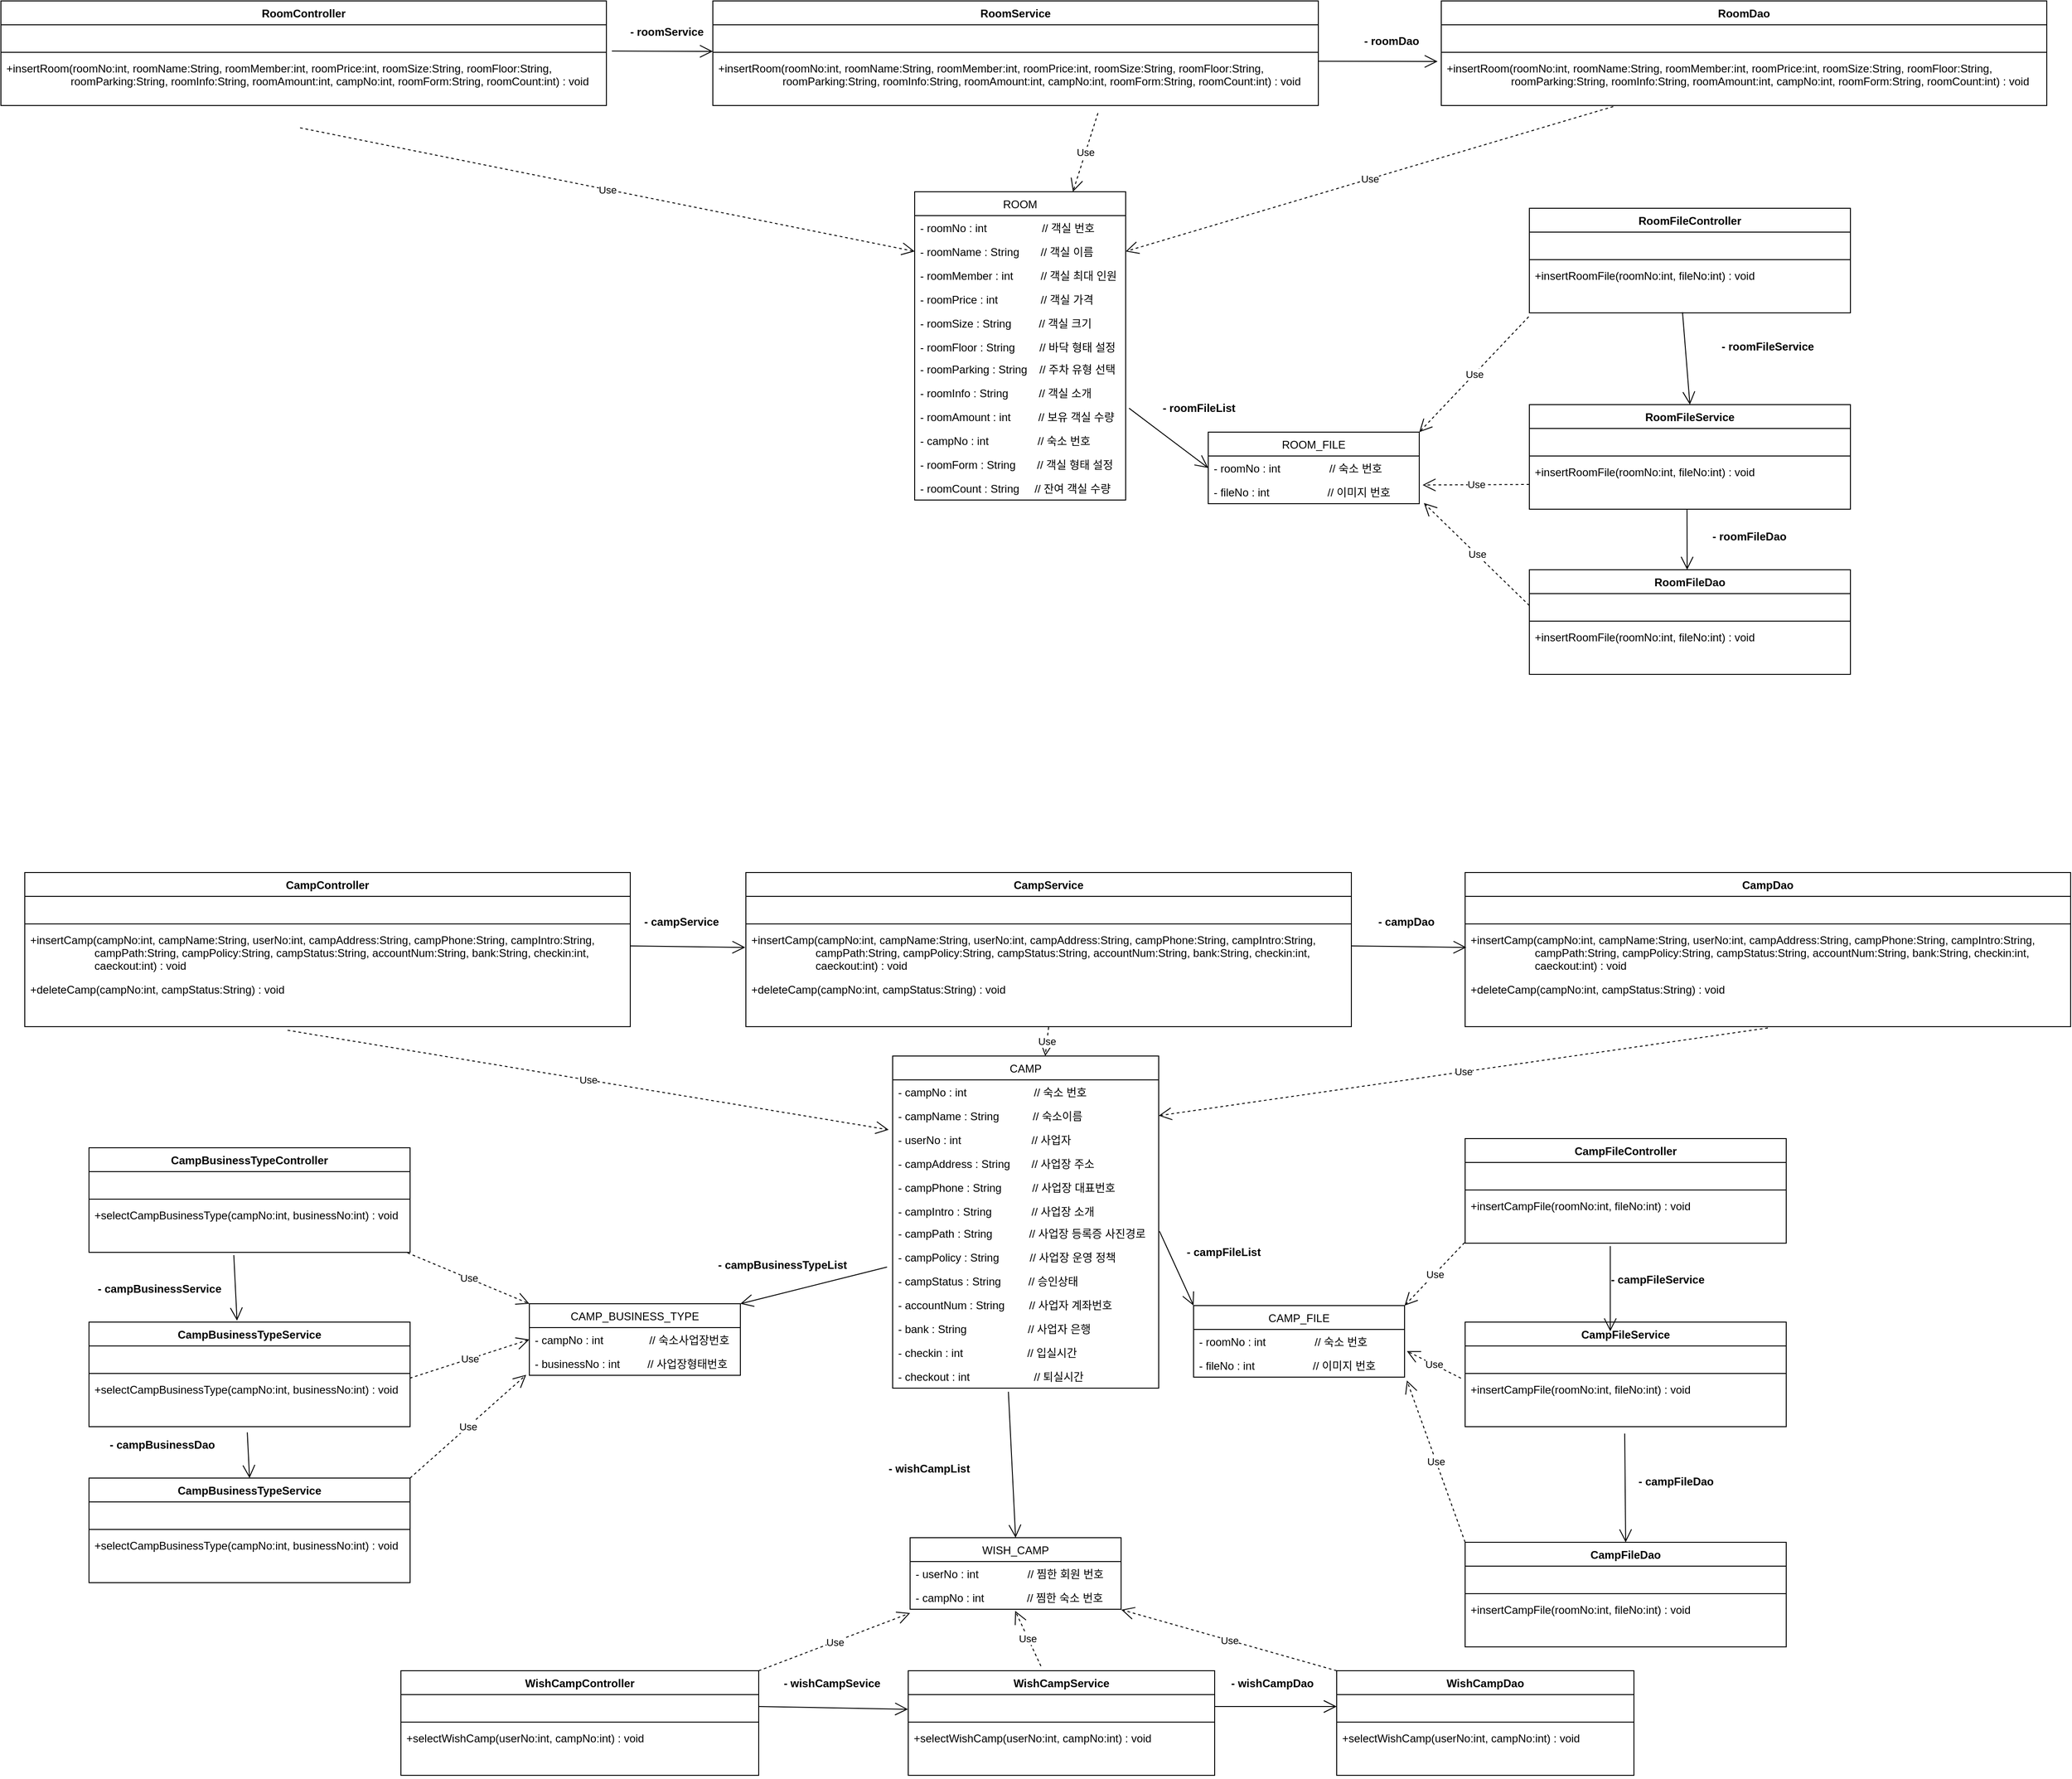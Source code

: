 <mxfile version="16.1.0" type="github">
  <diagram id="C5RBs43oDa-KdzZeNtuy" name="Page-1">
    <mxGraphModel dx="2307" dy="1278" grid="1" gridSize="10" guides="1" tooltips="1" connect="1" arrows="1" fold="1" page="1" pageScale="1" pageWidth="827" pageHeight="1169" math="0" shadow="0">
      <root>
        <mxCell id="WIyWlLk6GJQsqaUBKTNV-0" />
        <mxCell id="WIyWlLk6GJQsqaUBKTNV-1" parent="WIyWlLk6GJQsqaUBKTNV-0" />
        <mxCell id="QnZ6BssVdnIy031K_utP-1" value="ROOM" style="swimlane;fontStyle=0;childLayout=stackLayout;horizontal=1;startSize=26;fillColor=none;horizontalStack=0;resizeParent=1;resizeParentMax=0;resizeLast=0;collapsible=1;marginBottom=0;" parent="WIyWlLk6GJQsqaUBKTNV-1" vertex="1">
          <mxGeometry x="1080" y="248" width="230" height="336" as="geometry">
            <mxRectangle x="50" y="200" width="90" height="26" as="alternateBounds" />
          </mxGeometry>
        </mxCell>
        <mxCell id="QnZ6BssVdnIy031K_utP-2" value="- roomNo : int                  // 객실 번호" style="text;strokeColor=none;fillColor=none;align=left;verticalAlign=top;spacingLeft=4;spacingRight=4;overflow=hidden;rotatable=0;points=[[0,0.5],[1,0.5]];portConstraint=eastwest;" parent="QnZ6BssVdnIy031K_utP-1" vertex="1">
          <mxGeometry y="26" width="230" height="26" as="geometry" />
        </mxCell>
        <mxCell id="QnZ6BssVdnIy031K_utP-3" value="- roomName : String       // 객실 이름" style="text;strokeColor=none;fillColor=none;align=left;verticalAlign=top;spacingLeft=4;spacingRight=4;overflow=hidden;rotatable=0;points=[[0,0.5],[1,0.5]];portConstraint=eastwest;" parent="QnZ6BssVdnIy031K_utP-1" vertex="1">
          <mxGeometry y="52" width="230" height="26" as="geometry" />
        </mxCell>
        <mxCell id="QnZ6BssVdnIy031K_utP-4" value="- roomMember : int         // 객실 최대 인원" style="text;strokeColor=none;fillColor=none;align=left;verticalAlign=top;spacingLeft=4;spacingRight=4;overflow=hidden;rotatable=0;points=[[0,0.5],[1,0.5]];portConstraint=eastwest;" parent="QnZ6BssVdnIy031K_utP-1" vertex="1">
          <mxGeometry y="78" width="230" height="26" as="geometry" />
        </mxCell>
        <mxCell id="QnZ6BssVdnIy031K_utP-5" value="- roomPrice : int              // 객실 가격" style="text;strokeColor=none;fillColor=none;align=left;verticalAlign=top;spacingLeft=4;spacingRight=4;overflow=hidden;rotatable=0;points=[[0,0.5],[1,0.5]];portConstraint=eastwest;" parent="QnZ6BssVdnIy031K_utP-1" vertex="1">
          <mxGeometry y="104" width="230" height="26" as="geometry" />
        </mxCell>
        <mxCell id="QnZ6BssVdnIy031K_utP-6" value="- roomSize : String              // 객실 크기" style="text;strokeColor=none;fillColor=none;align=left;verticalAlign=top;spacingLeft=4;spacingRight=4;overflow=hidden;rotatable=0;points=[[0,0.5],[1,0.5]];portConstraint=eastwest;" parent="QnZ6BssVdnIy031K_utP-1" vertex="1">
          <mxGeometry y="130" width="230" height="26" as="geometry" />
        </mxCell>
        <mxCell id="QnZ6BssVdnIy031K_utP-7" value="- roomFloor : String        // 바닥 형태 설정" style="text;strokeColor=none;fillColor=none;align=left;verticalAlign=top;spacingLeft=4;spacingRight=4;overflow=hidden;rotatable=0;points=[[0,0.5],[1,0.5]];portConstraint=eastwest;" parent="QnZ6BssVdnIy031K_utP-1" vertex="1">
          <mxGeometry y="156" width="230" height="24" as="geometry" />
        </mxCell>
        <mxCell id="QnZ6BssVdnIy031K_utP-8" value="- roomParking : String    // 주차 유형 선택" style="text;strokeColor=none;fillColor=none;align=left;verticalAlign=top;spacingLeft=4;spacingRight=4;overflow=hidden;rotatable=0;points=[[0,0.5],[1,0.5]];portConstraint=eastwest;" parent="QnZ6BssVdnIy031K_utP-1" vertex="1">
          <mxGeometry y="180" width="230" height="26" as="geometry" />
        </mxCell>
        <mxCell id="QnZ6BssVdnIy031K_utP-9" value="- roomInfo : String          //  객실 소개" style="text;strokeColor=none;fillColor=none;align=left;verticalAlign=top;spacingLeft=4;spacingRight=4;overflow=hidden;rotatable=0;points=[[0,0.5],[1,0.5]];portConstraint=eastwest;" parent="QnZ6BssVdnIy031K_utP-1" vertex="1">
          <mxGeometry y="206" width="230" height="26" as="geometry" />
        </mxCell>
        <mxCell id="QnZ6BssVdnIy031K_utP-10" value="- roomAmount : int         // 보유 객실 수량" style="text;strokeColor=none;fillColor=none;align=left;verticalAlign=top;spacingLeft=4;spacingRight=4;overflow=hidden;rotatable=0;points=[[0,0.5],[1,0.5]];portConstraint=eastwest;" parent="QnZ6BssVdnIy031K_utP-1" vertex="1">
          <mxGeometry y="232" width="230" height="26" as="geometry" />
        </mxCell>
        <mxCell id="QnZ6BssVdnIy031K_utP-11" value="- campNo : int                // 숙소 번호" style="text;strokeColor=none;fillColor=none;align=left;verticalAlign=top;spacingLeft=4;spacingRight=4;overflow=hidden;rotatable=0;points=[[0,0.5],[1,0.5]];portConstraint=eastwest;" parent="QnZ6BssVdnIy031K_utP-1" vertex="1">
          <mxGeometry y="258" width="230" height="26" as="geometry" />
        </mxCell>
        <mxCell id="QnZ6BssVdnIy031K_utP-12" value="- roomForm : String       // 객실 형태 설정" style="text;strokeColor=none;fillColor=none;align=left;verticalAlign=top;spacingLeft=4;spacingRight=4;overflow=hidden;rotatable=0;points=[[0,0.5],[1,0.5]];portConstraint=eastwest;" parent="QnZ6BssVdnIy031K_utP-1" vertex="1">
          <mxGeometry y="284" width="230" height="26" as="geometry" />
        </mxCell>
        <mxCell id="QnZ6BssVdnIy031K_utP-13" value="- roomCount : String      // 잔여 객실 수량" style="text;strokeColor=none;fillColor=none;align=left;verticalAlign=top;spacingLeft=4;spacingRight=4;overflow=hidden;rotatable=0;points=[[0,0.5],[1,0.5]];portConstraint=eastwest;" parent="QnZ6BssVdnIy031K_utP-1" vertex="1">
          <mxGeometry y="310" width="230" height="26" as="geometry" />
        </mxCell>
        <mxCell id="QnZ6BssVdnIy031K_utP-15" value="RoomController" style="swimlane;fontStyle=1;align=center;verticalAlign=top;childLayout=stackLayout;horizontal=1;startSize=26;horizontalStack=0;resizeParent=1;resizeParentMax=0;resizeLast=0;collapsible=1;marginBottom=0;" parent="WIyWlLk6GJQsqaUBKTNV-1" vertex="1">
          <mxGeometry x="84" y="40" width="660" height="114" as="geometry" />
        </mxCell>
        <mxCell id="QnZ6BssVdnIy031K_utP-16" value=" " style="text;strokeColor=none;fillColor=none;align=left;verticalAlign=top;spacingLeft=4;spacingRight=4;overflow=hidden;rotatable=0;points=[[0,0.5],[1,0.5]];portConstraint=eastwest;" parent="QnZ6BssVdnIy031K_utP-15" vertex="1">
          <mxGeometry y="26" width="660" height="26" as="geometry" />
        </mxCell>
        <mxCell id="QnZ6BssVdnIy031K_utP-17" value="" style="line;strokeWidth=1;fillColor=none;align=left;verticalAlign=middle;spacingTop=-1;spacingLeft=3;spacingRight=3;rotatable=0;labelPosition=right;points=[];portConstraint=eastwest;" parent="QnZ6BssVdnIy031K_utP-15" vertex="1">
          <mxGeometry y="52" width="660" height="8" as="geometry" />
        </mxCell>
        <mxCell id="QnZ6BssVdnIy031K_utP-19" value="+insertRoom(roomNo:int, roomName:String, roomMember:int, roomPrice:int, roomSize:String, roomFloor:String, &#xa;                      roomParking:String, roomInfo:String, roomAmount:int, campNo:int, roomForm:String, roomCount:int) : void&#xa;" style="text;strokeColor=none;fillColor=none;align=left;verticalAlign=top;spacingLeft=4;spacingRight=4;overflow=hidden;rotatable=0;points=[[0,0.5],[1,0.5]];portConstraint=eastwest;" parent="QnZ6BssVdnIy031K_utP-15" vertex="1">
          <mxGeometry y="60" width="660" height="54" as="geometry" />
        </mxCell>
        <mxCell id="QnZ6BssVdnIy031K_utP-20" value="RoomService" style="swimlane;fontStyle=1;align=center;verticalAlign=top;childLayout=stackLayout;horizontal=1;startSize=26;horizontalStack=0;resizeParent=1;resizeParentMax=0;resizeLast=0;collapsible=1;marginBottom=0;" parent="WIyWlLk6GJQsqaUBKTNV-1" vertex="1">
          <mxGeometry x="860" y="40" width="660" height="114" as="geometry" />
        </mxCell>
        <mxCell id="QnZ6BssVdnIy031K_utP-21" value=" " style="text;strokeColor=none;fillColor=none;align=left;verticalAlign=top;spacingLeft=4;spacingRight=4;overflow=hidden;rotatable=0;points=[[0,0.5],[1,0.5]];portConstraint=eastwest;" parent="QnZ6BssVdnIy031K_utP-20" vertex="1">
          <mxGeometry y="26" width="660" height="26" as="geometry" />
        </mxCell>
        <mxCell id="QnZ6BssVdnIy031K_utP-22" value="" style="line;strokeWidth=1;fillColor=none;align=left;verticalAlign=middle;spacingTop=-1;spacingLeft=3;spacingRight=3;rotatable=0;labelPosition=right;points=[];portConstraint=eastwest;" parent="QnZ6BssVdnIy031K_utP-20" vertex="1">
          <mxGeometry y="52" width="660" height="8" as="geometry" />
        </mxCell>
        <mxCell id="QnZ6BssVdnIy031K_utP-24" value="+insertRoom(roomNo:int, roomName:String, roomMember:int, roomPrice:int, roomSize:String, roomFloor:String, &#xa;                      roomParking:String, roomInfo:String, roomAmount:int, campNo:int, roomForm:String, roomCount:int) : void&#xa;" style="text;strokeColor=none;fillColor=none;align=left;verticalAlign=top;spacingLeft=4;spacingRight=4;overflow=hidden;rotatable=0;points=[[0,0.5],[1,0.5]];portConstraint=eastwest;" parent="QnZ6BssVdnIy031K_utP-20" vertex="1">
          <mxGeometry y="60" width="660" height="54" as="geometry" />
        </mxCell>
        <mxCell id="QnZ6BssVdnIy031K_utP-25" value="RoomDao" style="swimlane;fontStyle=1;align=center;verticalAlign=top;childLayout=stackLayout;horizontal=1;startSize=26;horizontalStack=0;resizeParent=1;resizeParentMax=0;resizeLast=0;collapsible=1;marginBottom=0;" parent="WIyWlLk6GJQsqaUBKTNV-1" vertex="1">
          <mxGeometry x="1654" y="40" width="660" height="114" as="geometry" />
        </mxCell>
        <mxCell id="QnZ6BssVdnIy031K_utP-26" value=" " style="text;strokeColor=none;fillColor=none;align=left;verticalAlign=top;spacingLeft=4;spacingRight=4;overflow=hidden;rotatable=0;points=[[0,0.5],[1,0.5]];portConstraint=eastwest;" parent="QnZ6BssVdnIy031K_utP-25" vertex="1">
          <mxGeometry y="26" width="660" height="26" as="geometry" />
        </mxCell>
        <mxCell id="QnZ6BssVdnIy031K_utP-27" value="" style="line;strokeWidth=1;fillColor=none;align=left;verticalAlign=middle;spacingTop=-1;spacingLeft=3;spacingRight=3;rotatable=0;labelPosition=right;points=[];portConstraint=eastwest;" parent="QnZ6BssVdnIy031K_utP-25" vertex="1">
          <mxGeometry y="52" width="660" height="8" as="geometry" />
        </mxCell>
        <mxCell id="QnZ6BssVdnIy031K_utP-29" value="+insertRoom(roomNo:int, roomName:String, roomMember:int, roomPrice:int, roomSize:String, roomFloor:String, &#xa;                      roomParking:String, roomInfo:String, roomAmount:int, campNo:int, roomForm:String, roomCount:int) : void&#xa;" style="text;strokeColor=none;fillColor=none;align=left;verticalAlign=top;spacingLeft=4;spacingRight=4;overflow=hidden;rotatable=0;points=[[0,0.5],[1,0.5]];portConstraint=eastwest;" parent="QnZ6BssVdnIy031K_utP-25" vertex="1">
          <mxGeometry y="60" width="660" height="54" as="geometry" />
        </mxCell>
        <mxCell id="QnZ6BssVdnIy031K_utP-30" value="Use" style="endArrow=open;endSize=12;dashed=1;html=1;rounded=0;exitX=0.494;exitY=1.154;exitDx=0;exitDy=0;exitPerimeter=0;entryX=0;entryY=0.5;entryDx=0;entryDy=0;" parent="WIyWlLk6GJQsqaUBKTNV-1" target="QnZ6BssVdnIy031K_utP-3" edge="1">
          <mxGeometry width="160" relative="1" as="geometry">
            <mxPoint x="410.04" y="178.316" as="sourcePoint" />
            <mxPoint x="860" y="395" as="targetPoint" />
          </mxGeometry>
        </mxCell>
        <mxCell id="QnZ6BssVdnIy031K_utP-31" value="Use" style="endArrow=open;endSize=12;dashed=1;html=1;rounded=0;exitX=0.636;exitY=1.154;exitDx=0;exitDy=0;exitPerimeter=0;entryX=0.75;entryY=0;entryDx=0;entryDy=0;" parent="WIyWlLk6GJQsqaUBKTNV-1" source="QnZ6BssVdnIy031K_utP-24" target="QnZ6BssVdnIy031K_utP-1" edge="1">
          <mxGeometry width="160" relative="1" as="geometry">
            <mxPoint x="420.04" y="188.316" as="sourcePoint" />
            <mxPoint x="870" y="405" as="targetPoint" />
          </mxGeometry>
        </mxCell>
        <mxCell id="QnZ6BssVdnIy031K_utP-32" value="Use" style="endArrow=open;endSize=12;dashed=1;html=1;rounded=0;exitX=0.284;exitY=1.021;exitDx=0;exitDy=0;exitPerimeter=0;entryX=1;entryY=0.5;entryDx=0;entryDy=0;" parent="WIyWlLk6GJQsqaUBKTNV-1" source="QnZ6BssVdnIy031K_utP-29" target="QnZ6BssVdnIy031K_utP-3" edge="1">
          <mxGeometry width="160" relative="1" as="geometry">
            <mxPoint x="430.04" y="198.316" as="sourcePoint" />
            <mxPoint x="880" y="415" as="targetPoint" />
          </mxGeometry>
        </mxCell>
        <mxCell id="QnZ6BssVdnIy031K_utP-33" value="" style="endArrow=open;endFill=1;endSize=12;html=1;rounded=0;exitX=1.009;exitY=0.176;exitDx=0;exitDy=0;exitPerimeter=0;" parent="WIyWlLk6GJQsqaUBKTNV-1" edge="1">
          <mxGeometry width="160" relative="1" as="geometry">
            <mxPoint x="749.94" y="94.576" as="sourcePoint" />
            <mxPoint x="860" y="95" as="targetPoint" />
          </mxGeometry>
        </mxCell>
        <mxCell id="QnZ6BssVdnIy031K_utP-34" value="" style="endArrow=open;endFill=1;endSize=12;html=1;rounded=0;exitX=1.009;exitY=0.176;exitDx=0;exitDy=0;exitPerimeter=0;" parent="WIyWlLk6GJQsqaUBKTNV-1" edge="1">
          <mxGeometry width="160" relative="1" as="geometry">
            <mxPoint x="1520" y="105.786" as="sourcePoint" />
            <mxPoint x="1650" y="106" as="targetPoint" />
          </mxGeometry>
        </mxCell>
        <mxCell id="QnZ6BssVdnIy031K_utP-35" value="- roomService" style="text;align=center;fontStyle=1;verticalAlign=middle;spacingLeft=3;spacingRight=3;strokeColor=none;rotatable=0;points=[[0,0.5],[1,0.5]];portConstraint=eastwest;" parent="WIyWlLk6GJQsqaUBKTNV-1" vertex="1">
          <mxGeometry x="770" y="60" width="80" height="26" as="geometry" />
        </mxCell>
        <mxCell id="QnZ6BssVdnIy031K_utP-36" value="- roomDao" style="text;align=center;fontStyle=1;verticalAlign=middle;spacingLeft=3;spacingRight=3;strokeColor=none;rotatable=0;points=[[0,0.5],[1,0.5]];portConstraint=eastwest;" parent="WIyWlLk6GJQsqaUBKTNV-1" vertex="1">
          <mxGeometry x="1560" y="70" width="80" height="26" as="geometry" />
        </mxCell>
        <mxCell id="QnZ6BssVdnIy031K_utP-37" value="WISH_CAMP" style="swimlane;fontStyle=0;childLayout=stackLayout;horizontal=1;startSize=26;fillColor=none;horizontalStack=0;resizeParent=1;resizeParentMax=0;resizeLast=0;collapsible=1;marginBottom=0;" parent="WIyWlLk6GJQsqaUBKTNV-1" vertex="1">
          <mxGeometry x="1075" y="1715" width="230" height="78" as="geometry">
            <mxRectangle x="50" y="200" width="90" height="26" as="alternateBounds" />
          </mxGeometry>
        </mxCell>
        <mxCell id="QnZ6BssVdnIy031K_utP-38" value="- userNo : int                // 찜한 회원 번호" style="text;strokeColor=none;fillColor=none;align=left;verticalAlign=top;spacingLeft=4;spacingRight=4;overflow=hidden;rotatable=0;points=[[0,0.5],[1,0.5]];portConstraint=eastwest;" parent="QnZ6BssVdnIy031K_utP-37" vertex="1">
          <mxGeometry y="26" width="230" height="26" as="geometry" />
        </mxCell>
        <mxCell id="QnZ6BssVdnIy031K_utP-39" value="- campNo : int              // 찜한 숙소 번호" style="text;strokeColor=none;fillColor=none;align=left;verticalAlign=top;spacingLeft=4;spacingRight=4;overflow=hidden;rotatable=0;points=[[0,0.5],[1,0.5]];portConstraint=eastwest;" parent="QnZ6BssVdnIy031K_utP-37" vertex="1">
          <mxGeometry y="52" width="230" height="26" as="geometry" />
        </mxCell>
        <mxCell id="QnZ6BssVdnIy031K_utP-53" value="ROOM_FILE" style="swimlane;fontStyle=0;childLayout=stackLayout;horizontal=1;startSize=26;fillColor=none;horizontalStack=0;resizeParent=1;resizeParentMax=0;resizeLast=0;collapsible=1;marginBottom=0;" parent="WIyWlLk6GJQsqaUBKTNV-1" vertex="1">
          <mxGeometry x="1400" y="510" width="230" height="78" as="geometry">
            <mxRectangle x="50" y="200" width="90" height="26" as="alternateBounds" />
          </mxGeometry>
        </mxCell>
        <mxCell id="QnZ6BssVdnIy031K_utP-54" value="- roomNo : int                // 숙소 번호" style="text;strokeColor=none;fillColor=none;align=left;verticalAlign=top;spacingLeft=4;spacingRight=4;overflow=hidden;rotatable=0;points=[[0,0.5],[1,0.5]];portConstraint=eastwest;" parent="QnZ6BssVdnIy031K_utP-53" vertex="1">
          <mxGeometry y="26" width="230" height="26" as="geometry" />
        </mxCell>
        <mxCell id="QnZ6BssVdnIy031K_utP-55" value="- fileNo : int                   // 이미지 번호" style="text;strokeColor=none;fillColor=none;align=left;verticalAlign=top;spacingLeft=4;spacingRight=4;overflow=hidden;rotatable=0;points=[[0,0.5],[1,0.5]];portConstraint=eastwest;" parent="QnZ6BssVdnIy031K_utP-53" vertex="1">
          <mxGeometry y="52" width="230" height="26" as="geometry" />
        </mxCell>
        <mxCell id="QnZ6BssVdnIy031K_utP-59" value="CAMP" style="swimlane;fontStyle=0;childLayout=stackLayout;horizontal=1;startSize=26;fillColor=none;horizontalStack=0;resizeParent=1;resizeParentMax=0;resizeLast=0;collapsible=1;marginBottom=0;" parent="WIyWlLk6GJQsqaUBKTNV-1" vertex="1">
          <mxGeometry x="1056" y="1190" width="290" height="362" as="geometry">
            <mxRectangle x="720" y="440" width="90" height="26" as="alternateBounds" />
          </mxGeometry>
        </mxCell>
        <mxCell id="QnZ6BssVdnIy031K_utP-60" value="- campNo : int                      // 숙소 번호" style="text;strokeColor=none;fillColor=none;align=left;verticalAlign=top;spacingLeft=4;spacingRight=4;overflow=hidden;rotatable=0;points=[[0,0.5],[1,0.5]];portConstraint=eastwest;" parent="QnZ6BssVdnIy031K_utP-59" vertex="1">
          <mxGeometry y="26" width="290" height="26" as="geometry" />
        </mxCell>
        <mxCell id="QnZ6BssVdnIy031K_utP-61" value="- campName : String           // 숙소이름" style="text;strokeColor=none;fillColor=none;align=left;verticalAlign=top;spacingLeft=4;spacingRight=4;overflow=hidden;rotatable=0;points=[[0,0.5],[1,0.5]];portConstraint=eastwest;" parent="QnZ6BssVdnIy031K_utP-59" vertex="1">
          <mxGeometry y="52" width="290" height="26" as="geometry" />
        </mxCell>
        <mxCell id="QnZ6BssVdnIy031K_utP-62" value="- userNo : int                       // 사업자" style="text;strokeColor=none;fillColor=none;align=left;verticalAlign=top;spacingLeft=4;spacingRight=4;overflow=hidden;rotatable=0;points=[[0,0.5],[1,0.5]];portConstraint=eastwest;" parent="QnZ6BssVdnIy031K_utP-59" vertex="1">
          <mxGeometry y="78" width="290" height="26" as="geometry" />
        </mxCell>
        <mxCell id="QnZ6BssVdnIy031K_utP-63" value="- campAddress : String       // 사업장 주소" style="text;strokeColor=none;fillColor=none;align=left;verticalAlign=top;spacingLeft=4;spacingRight=4;overflow=hidden;rotatable=0;points=[[0,0.5],[1,0.5]];portConstraint=eastwest;" parent="QnZ6BssVdnIy031K_utP-59" vertex="1">
          <mxGeometry y="104" width="290" height="26" as="geometry" />
        </mxCell>
        <mxCell id="QnZ6BssVdnIy031K_utP-64" value="- campPhone : String          // 사업장 대표번호" style="text;strokeColor=none;fillColor=none;align=left;verticalAlign=top;spacingLeft=4;spacingRight=4;overflow=hidden;rotatable=0;points=[[0,0.5],[1,0.5]];portConstraint=eastwest;" parent="QnZ6BssVdnIy031K_utP-59" vertex="1">
          <mxGeometry y="130" width="290" height="26" as="geometry" />
        </mxCell>
        <mxCell id="QnZ6BssVdnIy031K_utP-65" value="- campIntro : String             // 사업장 소개" style="text;strokeColor=none;fillColor=none;align=left;verticalAlign=top;spacingLeft=4;spacingRight=4;overflow=hidden;rotatable=0;points=[[0,0.5],[1,0.5]];portConstraint=eastwest;" parent="QnZ6BssVdnIy031K_utP-59" vertex="1">
          <mxGeometry y="156" width="290" height="24" as="geometry" />
        </mxCell>
        <mxCell id="QnZ6BssVdnIy031K_utP-66" value="- campPath : String             // 사업장 등록증 사진경로" style="text;strokeColor=none;fillColor=none;align=left;verticalAlign=top;spacingLeft=4;spacingRight=4;overflow=hidden;rotatable=0;points=[[0,0.5],[1,0.5]];portConstraint=eastwest;" parent="QnZ6BssVdnIy031K_utP-59" vertex="1">
          <mxGeometry y="180" width="290" height="26" as="geometry" />
        </mxCell>
        <mxCell id="QnZ6BssVdnIy031K_utP-67" value="- campPolicy : String          // 사업장 운영 정책" style="text;strokeColor=none;fillColor=none;align=left;verticalAlign=top;spacingLeft=4;spacingRight=4;overflow=hidden;rotatable=0;points=[[0,0.5],[1,0.5]];portConstraint=eastwest;" parent="QnZ6BssVdnIy031K_utP-59" vertex="1">
          <mxGeometry y="206" width="290" height="26" as="geometry" />
        </mxCell>
        <mxCell id="QnZ6BssVdnIy031K_utP-68" value="- campStatus : String         // 승인상태" style="text;strokeColor=none;fillColor=none;align=left;verticalAlign=top;spacingLeft=4;spacingRight=4;overflow=hidden;rotatable=0;points=[[0,0.5],[1,0.5]];portConstraint=eastwest;" parent="QnZ6BssVdnIy031K_utP-59" vertex="1">
          <mxGeometry y="232" width="290" height="26" as="geometry" />
        </mxCell>
        <mxCell id="QnZ6BssVdnIy031K_utP-69" value="- accountNum : String        // 사업자 계좌번호 " style="text;strokeColor=none;fillColor=none;align=left;verticalAlign=top;spacingLeft=4;spacingRight=4;overflow=hidden;rotatable=0;points=[[0,0.5],[1,0.5]];portConstraint=eastwest;" parent="QnZ6BssVdnIy031K_utP-59" vertex="1">
          <mxGeometry y="258" width="290" height="26" as="geometry" />
        </mxCell>
        <mxCell id="QnZ6BssVdnIy031K_utP-70" value="- bank : String                    // 사업자 은행" style="text;strokeColor=none;fillColor=none;align=left;verticalAlign=top;spacingLeft=4;spacingRight=4;overflow=hidden;rotatable=0;points=[[0,0.5],[1,0.5]];portConstraint=eastwest;" parent="QnZ6BssVdnIy031K_utP-59" vertex="1">
          <mxGeometry y="284" width="290" height="26" as="geometry" />
        </mxCell>
        <mxCell id="QnZ6BssVdnIy031K_utP-71" value="- checkin : int                     // 입실시간" style="text;strokeColor=none;fillColor=none;align=left;verticalAlign=top;spacingLeft=4;spacingRight=4;overflow=hidden;rotatable=0;points=[[0,0.5],[1,0.5]];portConstraint=eastwest;" parent="QnZ6BssVdnIy031K_utP-59" vertex="1">
          <mxGeometry y="310" width="290" height="26" as="geometry" />
        </mxCell>
        <mxCell id="QnZ6BssVdnIy031K_utP-73" value="- checkout : int                     // 퇴실시간" style="text;strokeColor=none;fillColor=none;align=left;verticalAlign=top;spacingLeft=4;spacingRight=4;overflow=hidden;rotatable=0;points=[[0,0.5],[1,0.5]];portConstraint=eastwest;" parent="QnZ6BssVdnIy031K_utP-59" vertex="1">
          <mxGeometry y="336" width="290" height="26" as="geometry" />
        </mxCell>
        <mxCell id="QnZ6BssVdnIy031K_utP-74" value="CampController" style="swimlane;fontStyle=1;align=center;verticalAlign=top;childLayout=stackLayout;horizontal=1;startSize=26;horizontalStack=0;resizeParent=1;resizeParentMax=0;resizeLast=0;collapsible=1;marginBottom=0;" parent="WIyWlLk6GJQsqaUBKTNV-1" vertex="1">
          <mxGeometry x="110" y="990" width="660" height="168" as="geometry" />
        </mxCell>
        <mxCell id="QnZ6BssVdnIy031K_utP-75" value=" " style="text;strokeColor=none;fillColor=none;align=left;verticalAlign=top;spacingLeft=4;spacingRight=4;overflow=hidden;rotatable=0;points=[[0,0.5],[1,0.5]];portConstraint=eastwest;" parent="QnZ6BssVdnIy031K_utP-74" vertex="1">
          <mxGeometry y="26" width="660" height="26" as="geometry" />
        </mxCell>
        <mxCell id="QnZ6BssVdnIy031K_utP-76" value="" style="line;strokeWidth=1;fillColor=none;align=left;verticalAlign=middle;spacingTop=-1;spacingLeft=3;spacingRight=3;rotatable=0;labelPosition=right;points=[];portConstraint=eastwest;" parent="QnZ6BssVdnIy031K_utP-74" vertex="1">
          <mxGeometry y="52" width="660" height="8" as="geometry" />
        </mxCell>
        <mxCell id="QnZ6BssVdnIy031K_utP-78" value="+insertCamp(campNo:int, campName:String, userNo:int, campAddress:String, campPhone:String, campIntro:String,&#xa;                      campPath:String, campPolicy:String, campStatus:String, accountNum:String, bank:String, checkin:int,&#xa;                      caeckout:int) : void&#xa;" style="text;strokeColor=none;fillColor=none;align=left;verticalAlign=top;spacingLeft=4;spacingRight=4;overflow=hidden;rotatable=0;points=[[0,0.5],[1,0.5]];portConstraint=eastwest;" parent="QnZ6BssVdnIy031K_utP-74" vertex="1">
          <mxGeometry y="60" width="660" height="54" as="geometry" />
        </mxCell>
        <mxCell id="jXSj_3Jqr0lqsrpAbbhj-1" value="+deleteCamp(campNo:int, campStatus:String) : void&#xa;" style="text;strokeColor=none;fillColor=none;align=left;verticalAlign=top;spacingLeft=4;spacingRight=4;overflow=hidden;rotatable=0;points=[[0,0.5],[1,0.5]];portConstraint=eastwest;" vertex="1" parent="QnZ6BssVdnIy031K_utP-74">
          <mxGeometry y="114" width="660" height="54" as="geometry" />
        </mxCell>
        <mxCell id="QnZ6BssVdnIy031K_utP-79" value="CampDao" style="swimlane;fontStyle=1;align=center;verticalAlign=top;childLayout=stackLayout;horizontal=1;startSize=26;horizontalStack=0;resizeParent=1;resizeParentMax=0;resizeLast=0;collapsible=1;marginBottom=0;" parent="WIyWlLk6GJQsqaUBKTNV-1" vertex="1">
          <mxGeometry x="1680" y="990" width="660" height="168" as="geometry" />
        </mxCell>
        <mxCell id="QnZ6BssVdnIy031K_utP-80" value=" " style="text;strokeColor=none;fillColor=none;align=left;verticalAlign=top;spacingLeft=4;spacingRight=4;overflow=hidden;rotatable=0;points=[[0,0.5],[1,0.5]];portConstraint=eastwest;" parent="QnZ6BssVdnIy031K_utP-79" vertex="1">
          <mxGeometry y="26" width="660" height="26" as="geometry" />
        </mxCell>
        <mxCell id="QnZ6BssVdnIy031K_utP-81" value="" style="line;strokeWidth=1;fillColor=none;align=left;verticalAlign=middle;spacingTop=-1;spacingLeft=3;spacingRight=3;rotatable=0;labelPosition=right;points=[];portConstraint=eastwest;" parent="QnZ6BssVdnIy031K_utP-79" vertex="1">
          <mxGeometry y="52" width="660" height="8" as="geometry" />
        </mxCell>
        <mxCell id="QnZ6BssVdnIy031K_utP-83" value="+insertCamp(campNo:int, campName:String, userNo:int, campAddress:String, campPhone:String, campIntro:String,&#xa;                      campPath:String, campPolicy:String, campStatus:String, accountNum:String, bank:String, checkin:int,&#xa;                      caeckout:int) : void&#xa;" style="text;strokeColor=none;fillColor=none;align=left;verticalAlign=top;spacingLeft=4;spacingRight=4;overflow=hidden;rotatable=0;points=[[0,0.5],[1,0.5]];portConstraint=eastwest;" parent="QnZ6BssVdnIy031K_utP-79" vertex="1">
          <mxGeometry y="60" width="660" height="54" as="geometry" />
        </mxCell>
        <mxCell id="jXSj_3Jqr0lqsrpAbbhj-4" value="+deleteCamp(campNo:int, campStatus:String) : void&#xa;" style="text;strokeColor=none;fillColor=none;align=left;verticalAlign=top;spacingLeft=4;spacingRight=4;overflow=hidden;rotatable=0;points=[[0,0.5],[1,0.5]];portConstraint=eastwest;" vertex="1" parent="QnZ6BssVdnIy031K_utP-79">
          <mxGeometry y="114" width="660" height="54" as="geometry" />
        </mxCell>
        <mxCell id="QnZ6BssVdnIy031K_utP-84" value="CampService" style="swimlane;fontStyle=1;align=center;verticalAlign=top;childLayout=stackLayout;horizontal=1;startSize=26;horizontalStack=0;resizeParent=1;resizeParentMax=0;resizeLast=0;collapsible=1;marginBottom=0;" parent="WIyWlLk6GJQsqaUBKTNV-1" vertex="1">
          <mxGeometry x="896" y="990" width="660" height="168" as="geometry" />
        </mxCell>
        <mxCell id="QnZ6BssVdnIy031K_utP-85" value=" " style="text;strokeColor=none;fillColor=none;align=left;verticalAlign=top;spacingLeft=4;spacingRight=4;overflow=hidden;rotatable=0;points=[[0,0.5],[1,0.5]];portConstraint=eastwest;" parent="QnZ6BssVdnIy031K_utP-84" vertex="1">
          <mxGeometry y="26" width="660" height="26" as="geometry" />
        </mxCell>
        <mxCell id="QnZ6BssVdnIy031K_utP-86" value="" style="line;strokeWidth=1;fillColor=none;align=left;verticalAlign=middle;spacingTop=-1;spacingLeft=3;spacingRight=3;rotatable=0;labelPosition=right;points=[];portConstraint=eastwest;" parent="QnZ6BssVdnIy031K_utP-84" vertex="1">
          <mxGeometry y="52" width="660" height="8" as="geometry" />
        </mxCell>
        <mxCell id="QnZ6BssVdnIy031K_utP-88" value="+insertCamp(campNo:int, campName:String, userNo:int, campAddress:String, campPhone:String, campIntro:String,&#xa;                      campPath:String, campPolicy:String, campStatus:String, accountNum:String, bank:String, checkin:int,&#xa;                      caeckout:int) : void&#xa;" style="text;strokeColor=none;fillColor=none;align=left;verticalAlign=top;spacingLeft=4;spacingRight=4;overflow=hidden;rotatable=0;points=[[0,0.5],[1,0.5]];portConstraint=eastwest;" parent="QnZ6BssVdnIy031K_utP-84" vertex="1">
          <mxGeometry y="60" width="660" height="54" as="geometry" />
        </mxCell>
        <mxCell id="jXSj_3Jqr0lqsrpAbbhj-3" value="+deleteCamp(campNo:int, campStatus:String) : void&#xa;" style="text;strokeColor=none;fillColor=none;align=left;verticalAlign=top;spacingLeft=4;spacingRight=4;overflow=hidden;rotatable=0;points=[[0,0.5],[1,0.5]];portConstraint=eastwest;" vertex="1" parent="QnZ6BssVdnIy031K_utP-84">
          <mxGeometry y="114" width="660" height="54" as="geometry" />
        </mxCell>
        <mxCell id="QnZ6BssVdnIy031K_utP-89" value="" style="endArrow=open;endFill=1;endSize=12;html=1;rounded=0;exitX=1.009;exitY=0.176;exitDx=0;exitDy=0;exitPerimeter=0;entryX=-0.001;entryY=0.832;entryDx=0;entryDy=0;entryPerimeter=0;" parent="WIyWlLk6GJQsqaUBKTNV-1" edge="1">
          <mxGeometry width="160" relative="1" as="geometry">
            <mxPoint x="770" y="1069.996" as="sourcePoint" />
            <mxPoint x="895.34" y="1071.632" as="targetPoint" />
          </mxGeometry>
        </mxCell>
        <mxCell id="QnZ6BssVdnIy031K_utP-90" value="" style="endArrow=open;endFill=1;endSize=12;html=1;rounded=0;exitX=1.009;exitY=0.176;exitDx=0;exitDy=0;exitPerimeter=0;entryX=-0.001;entryY=0.832;entryDx=0;entryDy=0;entryPerimeter=0;" parent="WIyWlLk6GJQsqaUBKTNV-1" edge="1">
          <mxGeometry width="160" relative="1" as="geometry">
            <mxPoint x="1556" y="1069.996" as="sourcePoint" />
            <mxPoint x="1681.34" y="1071.632" as="targetPoint" />
          </mxGeometry>
        </mxCell>
        <mxCell id="QnZ6BssVdnIy031K_utP-91" value="- campService" style="text;align=center;fontStyle=1;verticalAlign=middle;spacingLeft=3;spacingRight=3;strokeColor=none;rotatable=0;points=[[0,0.5],[1,0.5]];portConstraint=eastwest;" parent="WIyWlLk6GJQsqaUBKTNV-1" vertex="1">
          <mxGeometry x="786" y="1030" width="80" height="26" as="geometry" />
        </mxCell>
        <mxCell id="QnZ6BssVdnIy031K_utP-92" value="- campDao" style="text;align=center;fontStyle=1;verticalAlign=middle;spacingLeft=3;spacingRight=3;strokeColor=none;rotatable=0;points=[[0,0.5],[1,0.5]];portConstraint=eastwest;" parent="WIyWlLk6GJQsqaUBKTNV-1" vertex="1">
          <mxGeometry x="1576" y="1030" width="80" height="26" as="geometry" />
        </mxCell>
        <mxCell id="QnZ6BssVdnIy031K_utP-93" value="Use" style="endArrow=open;endSize=12;dashed=1;html=1;rounded=0;exitX=0.434;exitY=1.073;exitDx=0;exitDy=0;exitPerimeter=0;entryX=-0.015;entryY=0.091;entryDx=0;entryDy=0;entryPerimeter=0;" parent="WIyWlLk6GJQsqaUBKTNV-1" source="jXSj_3Jqr0lqsrpAbbhj-1" target="QnZ6BssVdnIy031K_utP-62" edge="1">
          <mxGeometry width="160" relative="1" as="geometry">
            <mxPoint x="376.0" y="1129.996" as="sourcePoint" />
            <mxPoint x="1045.96" y="1264.68" as="targetPoint" />
          </mxGeometry>
        </mxCell>
        <mxCell id="QnZ6BssVdnIy031K_utP-94" value="Use" style="endArrow=open;endSize=12;dashed=1;html=1;rounded=0;exitX=0.5;exitY=1.026;exitDx=0;exitDy=0;exitPerimeter=0;entryX=1;entryY=0.5;entryDx=0;entryDy=0;" parent="WIyWlLk6GJQsqaUBKTNV-1" source="jXSj_3Jqr0lqsrpAbbhj-4" target="QnZ6BssVdnIy031K_utP-61" edge="1">
          <mxGeometry width="160" relative="1" as="geometry">
            <mxPoint x="1476.0" y="1189.996" as="sourcePoint" />
            <mxPoint x="2151.65" y="1330.366" as="targetPoint" />
          </mxGeometry>
        </mxCell>
        <mxCell id="QnZ6BssVdnIy031K_utP-95" value="Use" style="endArrow=open;endSize=12;dashed=1;html=1;rounded=0;exitX=0.5;exitY=1.011;exitDx=0;exitDy=0;exitPerimeter=0;" parent="WIyWlLk6GJQsqaUBKTNV-1" source="jXSj_3Jqr0lqsrpAbbhj-3" target="QnZ6BssVdnIy031K_utP-59" edge="1">
          <mxGeometry width="160" relative="1" as="geometry">
            <mxPoint x="396.0" y="1149.996" as="sourcePoint" />
            <mxPoint x="1071.65" y="1290.366" as="targetPoint" />
          </mxGeometry>
        </mxCell>
        <mxCell id="QnZ6BssVdnIy031K_utP-96" value="WishCampController" style="swimlane;fontStyle=1;align=center;verticalAlign=top;childLayout=stackLayout;horizontal=1;startSize=26;horizontalStack=0;resizeParent=1;resizeParentMax=0;resizeLast=0;collapsible=1;marginBottom=0;" parent="WIyWlLk6GJQsqaUBKTNV-1" vertex="1">
          <mxGeometry x="520" y="1860" width="390" height="114" as="geometry" />
        </mxCell>
        <mxCell id="QnZ6BssVdnIy031K_utP-97" value=" " style="text;strokeColor=none;fillColor=none;align=left;verticalAlign=top;spacingLeft=4;spacingRight=4;overflow=hidden;rotatable=0;points=[[0,0.5],[1,0.5]];portConstraint=eastwest;" parent="QnZ6BssVdnIy031K_utP-96" vertex="1">
          <mxGeometry y="26" width="390" height="26" as="geometry" />
        </mxCell>
        <mxCell id="QnZ6BssVdnIy031K_utP-98" value="" style="line;strokeWidth=1;fillColor=none;align=left;verticalAlign=middle;spacingTop=-1;spacingLeft=3;spacingRight=3;rotatable=0;labelPosition=right;points=[];portConstraint=eastwest;" parent="QnZ6BssVdnIy031K_utP-96" vertex="1">
          <mxGeometry y="52" width="390" height="8" as="geometry" />
        </mxCell>
        <mxCell id="QnZ6BssVdnIy031K_utP-100" value="+selectWishCamp(userNo:int, campNo:int) : void&#xa;" style="text;strokeColor=none;fillColor=none;align=left;verticalAlign=top;spacingLeft=4;spacingRight=4;overflow=hidden;rotatable=0;points=[[0,0.5],[1,0.5]];portConstraint=eastwest;" parent="QnZ6BssVdnIy031K_utP-96" vertex="1">
          <mxGeometry y="60" width="390" height="54" as="geometry" />
        </mxCell>
        <mxCell id="QnZ6BssVdnIy031K_utP-101" value="WishCampService" style="swimlane;fontStyle=1;align=center;verticalAlign=top;childLayout=stackLayout;horizontal=1;startSize=26;horizontalStack=0;resizeParent=1;resizeParentMax=0;resizeLast=0;collapsible=1;marginBottom=0;" parent="WIyWlLk6GJQsqaUBKTNV-1" vertex="1">
          <mxGeometry x="1073" y="1860" width="334" height="114" as="geometry" />
        </mxCell>
        <mxCell id="QnZ6BssVdnIy031K_utP-102" value=" " style="text;strokeColor=none;fillColor=none;align=left;verticalAlign=top;spacingLeft=4;spacingRight=4;overflow=hidden;rotatable=0;points=[[0,0.5],[1,0.5]];portConstraint=eastwest;" parent="QnZ6BssVdnIy031K_utP-101" vertex="1">
          <mxGeometry y="26" width="334" height="26" as="geometry" />
        </mxCell>
        <mxCell id="QnZ6BssVdnIy031K_utP-103" value="" style="line;strokeWidth=1;fillColor=none;align=left;verticalAlign=middle;spacingTop=-1;spacingLeft=3;spacingRight=3;rotatable=0;labelPosition=right;points=[];portConstraint=eastwest;" parent="QnZ6BssVdnIy031K_utP-101" vertex="1">
          <mxGeometry y="52" width="334" height="8" as="geometry" />
        </mxCell>
        <mxCell id="QnZ6BssVdnIy031K_utP-104" value="+selectWishCamp(userNo:int, campNo:int) : void&#xa;" style="text;strokeColor=none;fillColor=none;align=left;verticalAlign=top;spacingLeft=4;spacingRight=4;overflow=hidden;rotatable=0;points=[[0,0.5],[1,0.5]];portConstraint=eastwest;" parent="QnZ6BssVdnIy031K_utP-101" vertex="1">
          <mxGeometry y="60" width="334" height="54" as="geometry" />
        </mxCell>
        <mxCell id="QnZ6BssVdnIy031K_utP-105" value="WishCampDao" style="swimlane;fontStyle=1;align=center;verticalAlign=top;childLayout=stackLayout;horizontal=1;startSize=26;horizontalStack=0;resizeParent=1;resizeParentMax=0;resizeLast=0;collapsible=1;marginBottom=0;" parent="WIyWlLk6GJQsqaUBKTNV-1" vertex="1">
          <mxGeometry x="1540" y="1860" width="324" height="114" as="geometry" />
        </mxCell>
        <mxCell id="QnZ6BssVdnIy031K_utP-106" value=" " style="text;strokeColor=none;fillColor=none;align=left;verticalAlign=top;spacingLeft=4;spacingRight=4;overflow=hidden;rotatable=0;points=[[0,0.5],[1,0.5]];portConstraint=eastwest;" parent="QnZ6BssVdnIy031K_utP-105" vertex="1">
          <mxGeometry y="26" width="324" height="26" as="geometry" />
        </mxCell>
        <mxCell id="QnZ6BssVdnIy031K_utP-107" value="" style="line;strokeWidth=1;fillColor=none;align=left;verticalAlign=middle;spacingTop=-1;spacingLeft=3;spacingRight=3;rotatable=0;labelPosition=right;points=[];portConstraint=eastwest;" parent="QnZ6BssVdnIy031K_utP-105" vertex="1">
          <mxGeometry y="52" width="324" height="8" as="geometry" />
        </mxCell>
        <mxCell id="QnZ6BssVdnIy031K_utP-108" value="+selectWishCamp(userNo:int, campNo:int) : void&#xa;" style="text;strokeColor=none;fillColor=none;align=left;verticalAlign=top;spacingLeft=4;spacingRight=4;overflow=hidden;rotatable=0;points=[[0,0.5],[1,0.5]];portConstraint=eastwest;" parent="QnZ6BssVdnIy031K_utP-105" vertex="1">
          <mxGeometry y="60" width="324" height="54" as="geometry" />
        </mxCell>
        <mxCell id="QnZ6BssVdnIy031K_utP-109" value="Use" style="endArrow=open;endSize=12;dashed=1;html=1;rounded=0;exitX=1;exitY=0;exitDx=0;exitDy=0;entryX=0;entryY=1.16;entryDx=0;entryDy=0;entryPerimeter=0;" parent="WIyWlLk6GJQsqaUBKTNV-1" source="QnZ6BssVdnIy031K_utP-96" target="QnZ6BssVdnIy031K_utP-39" edge="1">
          <mxGeometry width="160" relative="1" as="geometry">
            <mxPoint x="386.0" y="2443.996" as="sourcePoint" />
            <mxPoint x="1061.65" y="2584.366" as="targetPoint" />
          </mxGeometry>
        </mxCell>
        <mxCell id="QnZ6BssVdnIy031K_utP-110" value="Use" style="endArrow=open;endSize=12;dashed=1;html=1;rounded=0;exitX=0.433;exitY=-0.044;exitDx=0;exitDy=0;exitPerimeter=0;entryX=0.498;entryY=1.065;entryDx=0;entryDy=0;entryPerimeter=0;" parent="WIyWlLk6GJQsqaUBKTNV-1" source="QnZ6BssVdnIy031K_utP-101" target="QnZ6BssVdnIy031K_utP-39" edge="1">
          <mxGeometry width="160" relative="1" as="geometry">
            <mxPoint x="396.0" y="2453.996" as="sourcePoint" />
            <mxPoint x="1096" y="2539" as="targetPoint" />
          </mxGeometry>
        </mxCell>
        <mxCell id="QnZ6BssVdnIy031K_utP-111" value="Use" style="endArrow=open;endSize=12;dashed=1;html=1;rounded=0;entryX=1.001;entryY=1.018;entryDx=0;entryDy=0;exitX=0;exitY=0;exitDx=0;exitDy=0;entryPerimeter=0;" parent="WIyWlLk6GJQsqaUBKTNV-1" source="QnZ6BssVdnIy031K_utP-105" target="QnZ6BssVdnIy031K_utP-39" edge="1">
          <mxGeometry width="160" relative="1" as="geometry">
            <mxPoint x="1536" y="2500" as="sourcePoint" />
            <mxPoint x="1106" y="2549" as="targetPoint" />
          </mxGeometry>
        </mxCell>
        <mxCell id="QnZ6BssVdnIy031K_utP-112" value="" style="endArrow=open;endFill=1;endSize=12;html=1;rounded=0;exitX=1;exitY=0.5;exitDx=0;exitDy=0;" parent="WIyWlLk6GJQsqaUBKTNV-1" source="QnZ6BssVdnIy031K_utP-97" edge="1">
          <mxGeometry width="160" relative="1" as="geometry">
            <mxPoint x="930" y="1908" as="sourcePoint" />
            <mxPoint x="1072.7" y="1902" as="targetPoint" />
          </mxGeometry>
        </mxCell>
        <mxCell id="QnZ6BssVdnIy031K_utP-113" value="" style="endArrow=open;endFill=1;endSize=12;html=1;rounded=0;exitX=1;exitY=0.5;exitDx=0;exitDy=0;" parent="WIyWlLk6GJQsqaUBKTNV-1" source="QnZ6BssVdnIy031K_utP-102" edge="1">
          <mxGeometry width="160" relative="1" as="geometry">
            <mxPoint x="1606" y="1899.996" as="sourcePoint" />
            <mxPoint x="1540" y="1899" as="targetPoint" />
          </mxGeometry>
        </mxCell>
        <mxCell id="QnZ6BssVdnIy031K_utP-114" value="- wishCampSevice" style="text;align=center;fontStyle=1;verticalAlign=middle;spacingLeft=3;spacingRight=3;strokeColor=none;rotatable=0;points=[[0,0.5],[1,0.5]];portConstraint=eastwest;" parent="WIyWlLk6GJQsqaUBKTNV-1" vertex="1">
          <mxGeometry x="950" y="1860" width="80" height="26" as="geometry" />
        </mxCell>
        <mxCell id="QnZ6BssVdnIy031K_utP-115" value="- wishCampDao" style="text;align=center;fontStyle=1;verticalAlign=middle;spacingLeft=3;spacingRight=3;strokeColor=none;rotatable=0;points=[[0,0.5],[1,0.5]];portConstraint=eastwest;" parent="WIyWlLk6GJQsqaUBKTNV-1" vertex="1">
          <mxGeometry x="1430" y="1860" width="80" height="26" as="geometry" />
        </mxCell>
        <mxCell id="QnZ6BssVdnIy031K_utP-116" value="RoomFileController" style="swimlane;fontStyle=1;align=center;verticalAlign=top;childLayout=stackLayout;horizontal=1;startSize=26;horizontalStack=0;resizeParent=1;resizeParentMax=0;resizeLast=0;collapsible=1;marginBottom=0;" parent="WIyWlLk6GJQsqaUBKTNV-1" vertex="1">
          <mxGeometry x="1750" y="266" width="350" height="114" as="geometry" />
        </mxCell>
        <mxCell id="QnZ6BssVdnIy031K_utP-117" value=" " style="text;strokeColor=none;fillColor=none;align=left;verticalAlign=top;spacingLeft=4;spacingRight=4;overflow=hidden;rotatable=0;points=[[0,0.5],[1,0.5]];portConstraint=eastwest;" parent="QnZ6BssVdnIy031K_utP-116" vertex="1">
          <mxGeometry y="26" width="350" height="26" as="geometry" />
        </mxCell>
        <mxCell id="QnZ6BssVdnIy031K_utP-118" value="" style="line;strokeWidth=1;fillColor=none;align=left;verticalAlign=middle;spacingTop=-1;spacingLeft=3;spacingRight=3;rotatable=0;labelPosition=right;points=[];portConstraint=eastwest;" parent="QnZ6BssVdnIy031K_utP-116" vertex="1">
          <mxGeometry y="52" width="350" height="8" as="geometry" />
        </mxCell>
        <mxCell id="QnZ6BssVdnIy031K_utP-119" value="+insertRoomFile(roomNo:int, fileNo:int) : void&#xa;" style="text;strokeColor=none;fillColor=none;align=left;verticalAlign=top;spacingLeft=4;spacingRight=4;overflow=hidden;rotatable=0;points=[[0,0.5],[1,0.5]];portConstraint=eastwest;" parent="QnZ6BssVdnIy031K_utP-116" vertex="1">
          <mxGeometry y="60" width="350" height="54" as="geometry" />
        </mxCell>
        <mxCell id="QnZ6BssVdnIy031K_utP-120" value="RoomFileDao" style="swimlane;fontStyle=1;align=center;verticalAlign=top;childLayout=stackLayout;horizontal=1;startSize=26;horizontalStack=0;resizeParent=1;resizeParentMax=0;resizeLast=0;collapsible=1;marginBottom=0;" parent="WIyWlLk6GJQsqaUBKTNV-1" vertex="1">
          <mxGeometry x="1750" y="660" width="350" height="114" as="geometry" />
        </mxCell>
        <mxCell id="QnZ6BssVdnIy031K_utP-121" value=" " style="text;strokeColor=none;fillColor=none;align=left;verticalAlign=top;spacingLeft=4;spacingRight=4;overflow=hidden;rotatable=0;points=[[0,0.5],[1,0.5]];portConstraint=eastwest;" parent="QnZ6BssVdnIy031K_utP-120" vertex="1">
          <mxGeometry y="26" width="350" height="26" as="geometry" />
        </mxCell>
        <mxCell id="QnZ6BssVdnIy031K_utP-122" value="" style="line;strokeWidth=1;fillColor=none;align=left;verticalAlign=middle;spacingTop=-1;spacingLeft=3;spacingRight=3;rotatable=0;labelPosition=right;points=[];portConstraint=eastwest;" parent="QnZ6BssVdnIy031K_utP-120" vertex="1">
          <mxGeometry y="52" width="350" height="8" as="geometry" />
        </mxCell>
        <mxCell id="QnZ6BssVdnIy031K_utP-123" value="+insertRoomFile(roomNo:int, fileNo:int) : void&#xa;" style="text;strokeColor=none;fillColor=none;align=left;verticalAlign=top;spacingLeft=4;spacingRight=4;overflow=hidden;rotatable=0;points=[[0,0.5],[1,0.5]];portConstraint=eastwest;" parent="QnZ6BssVdnIy031K_utP-120" vertex="1">
          <mxGeometry y="60" width="350" height="54" as="geometry" />
        </mxCell>
        <mxCell id="QnZ6BssVdnIy031K_utP-124" value="RoomFileService" style="swimlane;fontStyle=1;align=center;verticalAlign=top;childLayout=stackLayout;horizontal=1;startSize=26;horizontalStack=0;resizeParent=1;resizeParentMax=0;resizeLast=0;collapsible=1;marginBottom=0;" parent="WIyWlLk6GJQsqaUBKTNV-1" vertex="1">
          <mxGeometry x="1750" y="480" width="350" height="114" as="geometry" />
        </mxCell>
        <mxCell id="QnZ6BssVdnIy031K_utP-125" value=" " style="text;strokeColor=none;fillColor=none;align=left;verticalAlign=top;spacingLeft=4;spacingRight=4;overflow=hidden;rotatable=0;points=[[0,0.5],[1,0.5]];portConstraint=eastwest;" parent="QnZ6BssVdnIy031K_utP-124" vertex="1">
          <mxGeometry y="26" width="350" height="26" as="geometry" />
        </mxCell>
        <mxCell id="QnZ6BssVdnIy031K_utP-126" value="" style="line;strokeWidth=1;fillColor=none;align=left;verticalAlign=middle;spacingTop=-1;spacingLeft=3;spacingRight=3;rotatable=0;labelPosition=right;points=[];portConstraint=eastwest;" parent="QnZ6BssVdnIy031K_utP-124" vertex="1">
          <mxGeometry y="52" width="350" height="8" as="geometry" />
        </mxCell>
        <mxCell id="QnZ6BssVdnIy031K_utP-127" value="+insertRoomFile(roomNo:int, fileNo:int) : void&#xa;" style="text;strokeColor=none;fillColor=none;align=left;verticalAlign=top;spacingLeft=4;spacingRight=4;overflow=hidden;rotatable=0;points=[[0,0.5],[1,0.5]];portConstraint=eastwest;" parent="QnZ6BssVdnIy031K_utP-124" vertex="1">
          <mxGeometry y="60" width="350" height="54" as="geometry" />
        </mxCell>
        <mxCell id="QnZ6BssVdnIy031K_utP-128" value="" style="endArrow=open;endFill=1;endSize=12;html=1;rounded=0;exitX=0.477;exitY=0.987;exitDx=0;exitDy=0;exitPerimeter=0;entryX=0.5;entryY=0;entryDx=0;entryDy=0;" parent="WIyWlLk6GJQsqaUBKTNV-1" edge="1" target="QnZ6BssVdnIy031K_utP-124" source="QnZ6BssVdnIy031K_utP-119">
          <mxGeometry width="160" relative="1" as="geometry">
            <mxPoint x="2007.94" y="349.996" as="sourcePoint" />
            <mxPoint x="2150" y="380" as="targetPoint" />
          </mxGeometry>
        </mxCell>
        <mxCell id="QnZ6BssVdnIy031K_utP-129" value="" style="endArrow=open;endFill=1;endSize=12;html=1;rounded=0;exitX=0.491;exitY=0.99;exitDx=0;exitDy=0;exitPerimeter=0;" parent="WIyWlLk6GJQsqaUBKTNV-1" edge="1" source="QnZ6BssVdnIy031K_utP-127">
          <mxGeometry width="160" relative="1" as="geometry">
            <mxPoint x="2468" y="349.996" as="sourcePoint" />
            <mxPoint x="1922" y="660" as="targetPoint" />
          </mxGeometry>
        </mxCell>
        <mxCell id="QnZ6BssVdnIy031K_utP-130" value="Use" style="endArrow=open;endSize=12;dashed=1;html=1;rounded=0;exitX=-0.002;exitY=1.078;exitDx=0;exitDy=0;exitPerimeter=0;entryX=1;entryY=0;entryDx=0;entryDy=0;" parent="WIyWlLk6GJQsqaUBKTNV-1" source="QnZ6BssVdnIy031K_utP-119" target="QnZ6BssVdnIy031K_utP-53" edge="1">
          <mxGeometry width="160" relative="1" as="geometry">
            <mxPoint x="1618" y="471.656" as="sourcePoint" />
            <mxPoint x="2178" y="539.0" as="targetPoint" />
          </mxGeometry>
        </mxCell>
        <mxCell id="QnZ6BssVdnIy031K_utP-131" value="Use" style="endArrow=open;endSize=12;dashed=1;html=1;rounded=0;exitX=0;exitY=0.5;exitDx=0;exitDy=0;entryX=1.016;entryY=1.216;entryDx=0;entryDy=0;entryPerimeter=0;" parent="WIyWlLk6GJQsqaUBKTNV-1" source="QnZ6BssVdnIy031K_utP-127" target="QnZ6BssVdnIy031K_utP-54" edge="1">
          <mxGeometry width="160" relative="1" as="geometry">
            <mxPoint x="1850.2" y="438.374" as="sourcePoint" />
            <mxPoint x="2293" y="500" as="targetPoint" />
          </mxGeometry>
        </mxCell>
        <mxCell id="QnZ6BssVdnIy031K_utP-132" value="Use" style="endArrow=open;endSize=12;dashed=1;html=1;rounded=0;exitX=0;exitY=0.5;exitDx=0;exitDy=0;entryX=1.022;entryY=0.973;entryDx=0;entryDy=0;entryPerimeter=0;" parent="WIyWlLk6GJQsqaUBKTNV-1" source="QnZ6BssVdnIy031K_utP-121" target="QnZ6BssVdnIy031K_utP-55" edge="1">
          <mxGeometry width="160" relative="1" as="geometry">
            <mxPoint x="1860.2" y="448.374" as="sourcePoint" />
            <mxPoint x="2408" y="539.0" as="targetPoint" />
          </mxGeometry>
        </mxCell>
        <mxCell id="QnZ6BssVdnIy031K_utP-133" value="- roomFileService" style="text;align=center;fontStyle=1;verticalAlign=middle;spacingLeft=3;spacingRight=3;strokeColor=none;rotatable=0;points=[[0,0.5],[1,0.5]];portConstraint=eastwest;" parent="WIyWlLk6GJQsqaUBKTNV-1" vertex="1">
          <mxGeometry x="1970" y="403" width="80" height="26" as="geometry" />
        </mxCell>
        <mxCell id="QnZ6BssVdnIy031K_utP-134" value="- roomFileDao" style="text;align=center;fontStyle=1;verticalAlign=middle;spacingLeft=3;spacingRight=3;strokeColor=none;rotatable=0;points=[[0,0.5],[1,0.5]];portConstraint=eastwest;" parent="WIyWlLk6GJQsqaUBKTNV-1" vertex="1">
          <mxGeometry x="1950" y="610" width="80" height="26" as="geometry" />
        </mxCell>
        <mxCell id="QnZ6BssVdnIy031K_utP-135" value="CAMP_FILE" style="swimlane;fontStyle=0;childLayout=stackLayout;horizontal=1;startSize=26;fillColor=none;horizontalStack=0;resizeParent=1;resizeParentMax=0;resizeLast=0;collapsible=1;marginBottom=0;" parent="WIyWlLk6GJQsqaUBKTNV-1" vertex="1">
          <mxGeometry x="1384" y="1462" width="230" height="78" as="geometry">
            <mxRectangle x="50" y="200" width="90" height="26" as="alternateBounds" />
          </mxGeometry>
        </mxCell>
        <mxCell id="QnZ6BssVdnIy031K_utP-136" value="- roomNo : int                // 숙소 번호" style="text;strokeColor=none;fillColor=none;align=left;verticalAlign=top;spacingLeft=4;spacingRight=4;overflow=hidden;rotatable=0;points=[[0,0.5],[1,0.5]];portConstraint=eastwest;" parent="QnZ6BssVdnIy031K_utP-135" vertex="1">
          <mxGeometry y="26" width="230" height="26" as="geometry" />
        </mxCell>
        <mxCell id="QnZ6BssVdnIy031K_utP-137" value="- fileNo : int                   // 이미지 번호" style="text;strokeColor=none;fillColor=none;align=left;verticalAlign=top;spacingLeft=4;spacingRight=4;overflow=hidden;rotatable=0;points=[[0,0.5],[1,0.5]];portConstraint=eastwest;" parent="QnZ6BssVdnIy031K_utP-135" vertex="1">
          <mxGeometry y="52" width="230" height="26" as="geometry" />
        </mxCell>
        <mxCell id="QnZ6BssVdnIy031K_utP-138" value="CampFileController" style="swimlane;fontStyle=1;align=center;verticalAlign=top;childLayout=stackLayout;horizontal=1;startSize=26;horizontalStack=0;resizeParent=1;resizeParentMax=0;resizeLast=0;collapsible=1;marginBottom=0;" parent="WIyWlLk6GJQsqaUBKTNV-1" vertex="1">
          <mxGeometry x="1680" y="1280" width="350" height="114" as="geometry" />
        </mxCell>
        <mxCell id="QnZ6BssVdnIy031K_utP-139" value=" " style="text;strokeColor=none;fillColor=none;align=left;verticalAlign=top;spacingLeft=4;spacingRight=4;overflow=hidden;rotatable=0;points=[[0,0.5],[1,0.5]];portConstraint=eastwest;" parent="QnZ6BssVdnIy031K_utP-138" vertex="1">
          <mxGeometry y="26" width="350" height="26" as="geometry" />
        </mxCell>
        <mxCell id="QnZ6BssVdnIy031K_utP-140" value="" style="line;strokeWidth=1;fillColor=none;align=left;verticalAlign=middle;spacingTop=-1;spacingLeft=3;spacingRight=3;rotatable=0;labelPosition=right;points=[];portConstraint=eastwest;" parent="QnZ6BssVdnIy031K_utP-138" vertex="1">
          <mxGeometry y="52" width="350" height="8" as="geometry" />
        </mxCell>
        <mxCell id="QnZ6BssVdnIy031K_utP-141" value="+insertCampFile(roomNo:int, fileNo:int) : void&#xa;" style="text;strokeColor=none;fillColor=none;align=left;verticalAlign=top;spacingLeft=4;spacingRight=4;overflow=hidden;rotatable=0;points=[[0,0.5],[1,0.5]];portConstraint=eastwest;" parent="QnZ6BssVdnIy031K_utP-138" vertex="1">
          <mxGeometry y="60" width="350" height="54" as="geometry" />
        </mxCell>
        <mxCell id="QnZ6BssVdnIy031K_utP-142" value="CampFileDao" style="swimlane;fontStyle=1;align=center;verticalAlign=top;childLayout=stackLayout;horizontal=1;startSize=26;horizontalStack=0;resizeParent=1;resizeParentMax=0;resizeLast=0;collapsible=1;marginBottom=0;" parent="WIyWlLk6GJQsqaUBKTNV-1" vertex="1">
          <mxGeometry x="1680" y="1720" width="350" height="114" as="geometry" />
        </mxCell>
        <mxCell id="QnZ6BssVdnIy031K_utP-143" value=" " style="text;strokeColor=none;fillColor=none;align=left;verticalAlign=top;spacingLeft=4;spacingRight=4;overflow=hidden;rotatable=0;points=[[0,0.5],[1,0.5]];portConstraint=eastwest;" parent="QnZ6BssVdnIy031K_utP-142" vertex="1">
          <mxGeometry y="26" width="350" height="26" as="geometry" />
        </mxCell>
        <mxCell id="QnZ6BssVdnIy031K_utP-144" value="" style="line;strokeWidth=1;fillColor=none;align=left;verticalAlign=middle;spacingTop=-1;spacingLeft=3;spacingRight=3;rotatable=0;labelPosition=right;points=[];portConstraint=eastwest;" parent="QnZ6BssVdnIy031K_utP-142" vertex="1">
          <mxGeometry y="52" width="350" height="8" as="geometry" />
        </mxCell>
        <mxCell id="QnZ6BssVdnIy031K_utP-145" value="+insertCampFile(roomNo:int, fileNo:int) : void&#xa;" style="text;strokeColor=none;fillColor=none;align=left;verticalAlign=top;spacingLeft=4;spacingRight=4;overflow=hidden;rotatable=0;points=[[0,0.5],[1,0.5]];portConstraint=eastwest;" parent="QnZ6BssVdnIy031K_utP-142" vertex="1">
          <mxGeometry y="60" width="350" height="54" as="geometry" />
        </mxCell>
        <mxCell id="QnZ6BssVdnIy031K_utP-146" value="CampFileService" style="swimlane;fontStyle=1;align=center;verticalAlign=top;childLayout=stackLayout;horizontal=1;startSize=26;horizontalStack=0;resizeParent=1;resizeParentMax=0;resizeLast=0;collapsible=1;marginBottom=0;" parent="WIyWlLk6GJQsqaUBKTNV-1" vertex="1">
          <mxGeometry x="1680" y="1480" width="350" height="114" as="geometry" />
        </mxCell>
        <mxCell id="QnZ6BssVdnIy031K_utP-147" value=" " style="text;strokeColor=none;fillColor=none;align=left;verticalAlign=top;spacingLeft=4;spacingRight=4;overflow=hidden;rotatable=0;points=[[0,0.5],[1,0.5]];portConstraint=eastwest;" parent="QnZ6BssVdnIy031K_utP-146" vertex="1">
          <mxGeometry y="26" width="350" height="26" as="geometry" />
        </mxCell>
        <mxCell id="QnZ6BssVdnIy031K_utP-148" value="" style="line;strokeWidth=1;fillColor=none;align=left;verticalAlign=middle;spacingTop=-1;spacingLeft=3;spacingRight=3;rotatable=0;labelPosition=right;points=[];portConstraint=eastwest;" parent="QnZ6BssVdnIy031K_utP-146" vertex="1">
          <mxGeometry y="52" width="350" height="8" as="geometry" />
        </mxCell>
        <mxCell id="QnZ6BssVdnIy031K_utP-149" value="+insertCampFile(roomNo:int, fileNo:int) : void&#xa;" style="text;strokeColor=none;fillColor=none;align=left;verticalAlign=top;spacingLeft=4;spacingRight=4;overflow=hidden;rotatable=0;points=[[0,0.5],[1,0.5]];portConstraint=eastwest;" parent="QnZ6BssVdnIy031K_utP-146" vertex="1">
          <mxGeometry y="60" width="350" height="54" as="geometry" />
        </mxCell>
        <mxCell id="QnZ6BssVdnIy031K_utP-150" value="" style="endArrow=open;endFill=1;endSize=12;html=1;rounded=0;exitX=0.452;exitY=1.058;exitDx=0;exitDy=0;exitPerimeter=0;entryX=0.452;entryY=0.088;entryDx=0;entryDy=0;entryPerimeter=0;" parent="WIyWlLk6GJQsqaUBKTNV-1" edge="1" target="QnZ6BssVdnIy031K_utP-146" source="QnZ6BssVdnIy031K_utP-141">
          <mxGeometry width="160" relative="1" as="geometry">
            <mxPoint x="1880" y="1439.996" as="sourcePoint" />
            <mxPoint x="1990.06" y="1440.42" as="targetPoint" />
          </mxGeometry>
        </mxCell>
        <mxCell id="QnZ6BssVdnIy031K_utP-151" value="" style="endArrow=open;endFill=1;endSize=12;html=1;rounded=0;exitX=0.497;exitY=1.138;exitDx=0;exitDy=0;exitPerimeter=0;entryX=0.5;entryY=0;entryDx=0;entryDy=0;" parent="WIyWlLk6GJQsqaUBKTNV-1" edge="1" target="QnZ6BssVdnIy031K_utP-142" source="QnZ6BssVdnIy031K_utP-149">
          <mxGeometry width="160" relative="1" as="geometry">
            <mxPoint x="1364" y="1639.996" as="sourcePoint" />
            <mxPoint x="1474.06" y="1640.42" as="targetPoint" />
          </mxGeometry>
        </mxCell>
        <mxCell id="QnZ6BssVdnIy031K_utP-152" value="Use" style="endArrow=open;endSize=12;dashed=1;html=1;rounded=0;exitX=-0.002;exitY=0.99;exitDx=0;exitDy=0;exitPerimeter=0;entryX=1;entryY=0;entryDx=0;entryDy=0;" parent="WIyWlLk6GJQsqaUBKTNV-1" source="QnZ6BssVdnIy031K_utP-141" target="QnZ6BssVdnIy031K_utP-135" edge="1">
          <mxGeometry width="160" relative="1" as="geometry">
            <mxPoint x="514" y="1761.656" as="sourcePoint" />
            <mxPoint x="1183.96" y="1896.34" as="targetPoint" />
          </mxGeometry>
        </mxCell>
        <mxCell id="QnZ6BssVdnIy031K_utP-153" value="Use" style="endArrow=open;endSize=12;dashed=1;html=1;rounded=0;exitX=-0.013;exitY=0.021;exitDx=0;exitDy=0;exitPerimeter=0;entryX=1.011;entryY=-0.092;entryDx=0;entryDy=0;entryPerimeter=0;" parent="WIyWlLk6GJQsqaUBKTNV-1" source="QnZ6BssVdnIy031K_utP-149" target="QnZ6BssVdnIy031K_utP-137" edge="1">
          <mxGeometry width="160" relative="1" as="geometry">
            <mxPoint x="746.2" y="1728.374" as="sourcePoint" />
            <mxPoint x="1084" y="1839" as="targetPoint" />
          </mxGeometry>
        </mxCell>
        <mxCell id="QnZ6BssVdnIy031K_utP-154" value="Use" style="endArrow=open;endSize=12;dashed=1;html=1;rounded=0;exitX=0;exitY=0;exitDx=0;exitDy=0;entryX=1.011;entryY=1.139;entryDx=0;entryDy=0;entryPerimeter=0;" parent="WIyWlLk6GJQsqaUBKTNV-1" source="QnZ6BssVdnIy031K_utP-142" target="QnZ6BssVdnIy031K_utP-137" edge="1">
          <mxGeometry width="160" relative="1" as="geometry">
            <mxPoint x="756.2" y="1738.374" as="sourcePoint" />
            <mxPoint x="1094" y="1849" as="targetPoint" />
          </mxGeometry>
        </mxCell>
        <mxCell id="QnZ6BssVdnIy031K_utP-155" value="- campFileService" style="text;align=center;fontStyle=1;verticalAlign=middle;spacingLeft=3;spacingRight=3;strokeColor=none;rotatable=0;points=[[0,0.5],[1,0.5]];portConstraint=eastwest;" parent="WIyWlLk6GJQsqaUBKTNV-1" vertex="1">
          <mxGeometry x="1850" y="1420" width="80" height="26" as="geometry" />
        </mxCell>
        <mxCell id="QnZ6BssVdnIy031K_utP-156" value="- campFileDao" style="text;align=center;fontStyle=1;verticalAlign=middle;spacingLeft=3;spacingRight=3;strokeColor=none;rotatable=0;points=[[0,0.5],[1,0.5]];portConstraint=eastwest;" parent="WIyWlLk6GJQsqaUBKTNV-1" vertex="1">
          <mxGeometry x="1870" y="1640" width="80" height="26" as="geometry" />
        </mxCell>
        <mxCell id="QnZ6BssVdnIy031K_utP-157" value="CAMP_BUSINESS_TYPE" style="swimlane;fontStyle=0;childLayout=stackLayout;horizontal=1;startSize=26;fillColor=none;horizontalStack=0;resizeParent=1;resizeParentMax=0;resizeLast=0;collapsible=1;marginBottom=0;" parent="WIyWlLk6GJQsqaUBKTNV-1" vertex="1">
          <mxGeometry x="660" y="1460" width="230" height="78" as="geometry">
            <mxRectangle x="50" y="200" width="90" height="26" as="alternateBounds" />
          </mxGeometry>
        </mxCell>
        <mxCell id="QnZ6BssVdnIy031K_utP-158" value="- campNo : int               // 숙소사업장번호" style="text;strokeColor=none;fillColor=none;align=left;verticalAlign=top;spacingLeft=4;spacingRight=4;overflow=hidden;rotatable=0;points=[[0,0.5],[1,0.5]];portConstraint=eastwest;" parent="QnZ6BssVdnIy031K_utP-157" vertex="1">
          <mxGeometry y="26" width="230" height="26" as="geometry" />
        </mxCell>
        <mxCell id="QnZ6BssVdnIy031K_utP-159" value="- businessNo : int         // 사업장형태번호" style="text;strokeColor=none;fillColor=none;align=left;verticalAlign=top;spacingLeft=4;spacingRight=4;overflow=hidden;rotatable=0;points=[[0,0.5],[1,0.5]];portConstraint=eastwest;" parent="QnZ6BssVdnIy031K_utP-157" vertex="1">
          <mxGeometry y="52" width="230" height="26" as="geometry" />
        </mxCell>
        <mxCell id="QnZ6BssVdnIy031K_utP-160" value="CampBusinessTypeController" style="swimlane;fontStyle=1;align=center;verticalAlign=top;childLayout=stackLayout;horizontal=1;startSize=26;horizontalStack=0;resizeParent=1;resizeParentMax=0;resizeLast=0;collapsible=1;marginBottom=0;" parent="WIyWlLk6GJQsqaUBKTNV-1" vertex="1">
          <mxGeometry x="180" y="1290" width="350" height="114" as="geometry" />
        </mxCell>
        <mxCell id="QnZ6BssVdnIy031K_utP-161" value=" " style="text;strokeColor=none;fillColor=none;align=left;verticalAlign=top;spacingLeft=4;spacingRight=4;overflow=hidden;rotatable=0;points=[[0,0.5],[1,0.5]];portConstraint=eastwest;" parent="QnZ6BssVdnIy031K_utP-160" vertex="1">
          <mxGeometry y="26" width="350" height="26" as="geometry" />
        </mxCell>
        <mxCell id="QnZ6BssVdnIy031K_utP-162" value="" style="line;strokeWidth=1;fillColor=none;align=left;verticalAlign=middle;spacingTop=-1;spacingLeft=3;spacingRight=3;rotatable=0;labelPosition=right;points=[];portConstraint=eastwest;" parent="QnZ6BssVdnIy031K_utP-160" vertex="1">
          <mxGeometry y="52" width="350" height="8" as="geometry" />
        </mxCell>
        <mxCell id="QnZ6BssVdnIy031K_utP-163" value="+selectCampBusinessType(campNo:int, businessNo:int) : void&#xa;" style="text;strokeColor=none;fillColor=none;align=left;verticalAlign=top;spacingLeft=4;spacingRight=4;overflow=hidden;rotatable=0;points=[[0,0.5],[1,0.5]];portConstraint=eastwest;" parent="QnZ6BssVdnIy031K_utP-160" vertex="1">
          <mxGeometry y="60" width="350" height="54" as="geometry" />
        </mxCell>
        <mxCell id="QnZ6BssVdnIy031K_utP-164" value="CampBusinessTypeService" style="swimlane;fontStyle=1;align=center;verticalAlign=top;childLayout=stackLayout;horizontal=1;startSize=26;horizontalStack=0;resizeParent=1;resizeParentMax=0;resizeLast=0;collapsible=1;marginBottom=0;" parent="WIyWlLk6GJQsqaUBKTNV-1" vertex="1">
          <mxGeometry x="180" y="1650" width="350" height="114" as="geometry" />
        </mxCell>
        <mxCell id="QnZ6BssVdnIy031K_utP-165" value=" " style="text;strokeColor=none;fillColor=none;align=left;verticalAlign=top;spacingLeft=4;spacingRight=4;overflow=hidden;rotatable=0;points=[[0,0.5],[1,0.5]];portConstraint=eastwest;" parent="QnZ6BssVdnIy031K_utP-164" vertex="1">
          <mxGeometry y="26" width="350" height="26" as="geometry" />
        </mxCell>
        <mxCell id="QnZ6BssVdnIy031K_utP-166" value="" style="line;strokeWidth=1;fillColor=none;align=left;verticalAlign=middle;spacingTop=-1;spacingLeft=3;spacingRight=3;rotatable=0;labelPosition=right;points=[];portConstraint=eastwest;" parent="QnZ6BssVdnIy031K_utP-164" vertex="1">
          <mxGeometry y="52" width="350" height="8" as="geometry" />
        </mxCell>
        <mxCell id="QnZ6BssVdnIy031K_utP-167" value="+selectCampBusinessType(campNo:int, businessNo:int) : void&#xa;" style="text;strokeColor=none;fillColor=none;align=left;verticalAlign=top;spacingLeft=4;spacingRight=4;overflow=hidden;rotatable=0;points=[[0,0.5],[1,0.5]];portConstraint=eastwest;" parent="QnZ6BssVdnIy031K_utP-164" vertex="1">
          <mxGeometry y="60" width="350" height="54" as="geometry" />
        </mxCell>
        <mxCell id="QnZ6BssVdnIy031K_utP-168" value="CampBusinessTypeService" style="swimlane;fontStyle=1;align=center;verticalAlign=top;childLayout=stackLayout;horizontal=1;startSize=26;horizontalStack=0;resizeParent=1;resizeParentMax=0;resizeLast=0;collapsible=1;marginBottom=0;" parent="WIyWlLk6GJQsqaUBKTNV-1" vertex="1">
          <mxGeometry x="180" y="1480" width="350" height="114" as="geometry" />
        </mxCell>
        <mxCell id="QnZ6BssVdnIy031K_utP-169" value=" " style="text;strokeColor=none;fillColor=none;align=left;verticalAlign=top;spacingLeft=4;spacingRight=4;overflow=hidden;rotatable=0;points=[[0,0.5],[1,0.5]];portConstraint=eastwest;" parent="QnZ6BssVdnIy031K_utP-168" vertex="1">
          <mxGeometry y="26" width="350" height="26" as="geometry" />
        </mxCell>
        <mxCell id="QnZ6BssVdnIy031K_utP-170" value="" style="line;strokeWidth=1;fillColor=none;align=left;verticalAlign=middle;spacingTop=-1;spacingLeft=3;spacingRight=3;rotatable=0;labelPosition=right;points=[];portConstraint=eastwest;" parent="QnZ6BssVdnIy031K_utP-168" vertex="1">
          <mxGeometry y="52" width="350" height="8" as="geometry" />
        </mxCell>
        <mxCell id="QnZ6BssVdnIy031K_utP-171" value="+selectCampBusinessType(campNo:int, businessNo:int) : void&#xa;" style="text;strokeColor=none;fillColor=none;align=left;verticalAlign=top;spacingLeft=4;spacingRight=4;overflow=hidden;rotatable=0;points=[[0,0.5],[1,0.5]];portConstraint=eastwest;" parent="QnZ6BssVdnIy031K_utP-168" vertex="1">
          <mxGeometry y="60" width="350" height="54" as="geometry" />
        </mxCell>
        <mxCell id="QnZ6BssVdnIy031K_utP-172" value="" style="endArrow=open;endFill=1;endSize=12;html=1;rounded=0;exitX=0.451;exitY=1.056;exitDx=0;exitDy=0;exitPerimeter=0;entryX=0.461;entryY=-0.014;entryDx=0;entryDy=0;entryPerimeter=0;" parent="WIyWlLk6GJQsqaUBKTNV-1" source="QnZ6BssVdnIy031K_utP-163" edge="1" target="QnZ6BssVdnIy031K_utP-168">
          <mxGeometry width="160" relative="1" as="geometry">
            <mxPoint x="903.94" y="1979.996" as="sourcePoint" />
            <mxPoint x="1014.0" y="1980.42" as="targetPoint" />
          </mxGeometry>
        </mxCell>
        <mxCell id="QnZ6BssVdnIy031K_utP-173" value="" style="endArrow=open;endFill=1;endSize=12;html=1;rounded=0;exitX=0.493;exitY=1.115;exitDx=0;exitDy=0;exitPerimeter=0;entryX=0.5;entryY=0;entryDx=0;entryDy=0;" parent="WIyWlLk6GJQsqaUBKTNV-1" target="QnZ6BssVdnIy031K_utP-164" edge="1" source="QnZ6BssVdnIy031K_utP-171">
          <mxGeometry width="160" relative="1" as="geometry">
            <mxPoint x="1364" y="1979.996" as="sourcePoint" />
            <mxPoint x="1474.06" y="1980.42" as="targetPoint" />
          </mxGeometry>
        </mxCell>
        <mxCell id="QnZ6BssVdnIy031K_utP-174" value="Use" style="endArrow=open;endSize=12;dashed=1;html=1;rounded=0;exitX=0.992;exitY=1.01;exitDx=0;exitDy=0;exitPerimeter=0;entryX=0;entryY=0;entryDx=0;entryDy=0;" parent="WIyWlLk6GJQsqaUBKTNV-1" source="QnZ6BssVdnIy031K_utP-163" target="QnZ6BssVdnIy031K_utP-157" edge="1">
          <mxGeometry width="160" relative="1" as="geometry">
            <mxPoint x="514" y="2101.656" as="sourcePoint" />
            <mxPoint x="1183.96" y="2236.34" as="targetPoint" />
          </mxGeometry>
        </mxCell>
        <mxCell id="QnZ6BssVdnIy031K_utP-175" value="Use" style="endArrow=open;endSize=12;dashed=1;html=1;rounded=0;exitX=0.999;exitY=0.021;exitDx=0;exitDy=0;exitPerimeter=0;entryX=0;entryY=0.5;entryDx=0;entryDy=0;" parent="WIyWlLk6GJQsqaUBKTNV-1" source="QnZ6BssVdnIy031K_utP-171" target="QnZ6BssVdnIy031K_utP-158" edge="1">
          <mxGeometry width="160" relative="1" as="geometry">
            <mxPoint x="746.2" y="2068.374" as="sourcePoint" />
            <mxPoint x="1084" y="2179" as="targetPoint" />
          </mxGeometry>
        </mxCell>
        <mxCell id="QnZ6BssVdnIy031K_utP-176" value="Use" style="endArrow=open;endSize=12;dashed=1;html=1;rounded=0;exitX=1;exitY=0;exitDx=0;exitDy=0;entryX=-0.015;entryY=0.979;entryDx=0;entryDy=0;entryPerimeter=0;" parent="WIyWlLk6GJQsqaUBKTNV-1" source="QnZ6BssVdnIy031K_utP-164" target="QnZ6BssVdnIy031K_utP-159" edge="1">
          <mxGeometry width="160" relative="1" as="geometry">
            <mxPoint x="756.2" y="2078.374" as="sourcePoint" />
            <mxPoint x="1094" y="2189" as="targetPoint" />
          </mxGeometry>
        </mxCell>
        <mxCell id="QnZ6BssVdnIy031K_utP-177" value="- campBusinessService" style="text;align=center;fontStyle=1;verticalAlign=middle;spacingLeft=3;spacingRight=3;strokeColor=none;rotatable=0;points=[[0,0.5],[1,0.5]];portConstraint=eastwest;" parent="WIyWlLk6GJQsqaUBKTNV-1" vertex="1">
          <mxGeometry x="200" y="1430" width="114" height="26" as="geometry" />
        </mxCell>
        <mxCell id="QnZ6BssVdnIy031K_utP-178" value="- campBusinessDao" style="text;align=center;fontStyle=1;verticalAlign=middle;spacingLeft=3;spacingRight=3;strokeColor=none;rotatable=0;points=[[0,0.5],[1,0.5]];portConstraint=eastwest;" parent="WIyWlLk6GJQsqaUBKTNV-1" vertex="1">
          <mxGeometry x="220" y="1600" width="80" height="26" as="geometry" />
        </mxCell>
        <mxCell id="jXSj_3Jqr0lqsrpAbbhj-7" value="" style="endArrow=open;endFill=1;endSize=12;html=1;rounded=0;exitX=1.016;exitY=0.151;exitDx=0;exitDy=0;entryX=0;entryY=0.5;entryDx=0;entryDy=0;exitPerimeter=0;" edge="1" parent="WIyWlLk6GJQsqaUBKTNV-1" source="QnZ6BssVdnIy031K_utP-10" target="QnZ6BssVdnIy031K_utP-54">
          <mxGeometry width="160" relative="1" as="geometry">
            <mxPoint x="1320" y="686" as="sourcePoint" />
            <mxPoint x="1510" y="660" as="targetPoint" />
          </mxGeometry>
        </mxCell>
        <mxCell id="jXSj_3Jqr0lqsrpAbbhj-8" value="- roomFileList" style="text;align=center;fontStyle=1;verticalAlign=middle;spacingLeft=3;spacingRight=3;strokeColor=none;rotatable=0;points=[[0,0.5],[1,0.5]];portConstraint=eastwest;" vertex="1" parent="WIyWlLk6GJQsqaUBKTNV-1">
          <mxGeometry x="1350" y="470" width="80" height="26" as="geometry" />
        </mxCell>
        <mxCell id="jXSj_3Jqr0lqsrpAbbhj-11" value="" style="endArrow=open;endFill=1;endSize=12;html=1;rounded=0;exitX=1.016;exitY=0.151;exitDx=0;exitDy=0;entryX=0;entryY=0;entryDx=0;entryDy=0;exitPerimeter=0;" edge="1" parent="WIyWlLk6GJQsqaUBKTNV-1" target="QnZ6BssVdnIy031K_utP-135">
          <mxGeometry width="160" relative="1" as="geometry">
            <mxPoint x="1346.84" y="1380.926" as="sourcePoint" />
            <mxPoint x="1433.16" y="1446" as="targetPoint" />
          </mxGeometry>
        </mxCell>
        <mxCell id="jXSj_3Jqr0lqsrpAbbhj-12" value="- campFileList" style="text;align=center;fontStyle=1;verticalAlign=middle;spacingLeft=3;spacingRight=3;strokeColor=none;rotatable=0;points=[[0,0.5],[1,0.5]];portConstraint=eastwest;" vertex="1" parent="WIyWlLk6GJQsqaUBKTNV-1">
          <mxGeometry x="1377" y="1390" width="80" height="26" as="geometry" />
        </mxCell>
        <mxCell id="jXSj_3Jqr0lqsrpAbbhj-13" value="" style="endArrow=open;endFill=1;endSize=12;html=1;rounded=0;exitX=-0.021;exitY=-0.077;exitDx=0;exitDy=0;entryX=1;entryY=0;entryDx=0;entryDy=0;exitPerimeter=0;" edge="1" parent="WIyWlLk6GJQsqaUBKTNV-1" source="QnZ6BssVdnIy031K_utP-68" target="QnZ6BssVdnIy031K_utP-157">
          <mxGeometry width="160" relative="1" as="geometry">
            <mxPoint x="941.42" y="1378.926" as="sourcePoint" />
            <mxPoint x="978.58" y="1460" as="targetPoint" />
          </mxGeometry>
        </mxCell>
        <mxCell id="jXSj_3Jqr0lqsrpAbbhj-14" value="- campBusinessTypeList" style="text;align=center;fontStyle=1;verticalAlign=middle;spacingLeft=3;spacingRight=3;strokeColor=none;rotatable=0;points=[[0,0.5],[1,0.5]];portConstraint=eastwest;" vertex="1" parent="WIyWlLk6GJQsqaUBKTNV-1">
          <mxGeometry x="896" y="1404" width="80" height="26" as="geometry" />
        </mxCell>
        <mxCell id="jXSj_3Jqr0lqsrpAbbhj-15" value="" style="endArrow=open;endFill=1;endSize=12;html=1;rounded=0;exitX=0.435;exitY=1.151;exitDx=0;exitDy=0;entryX=0.5;entryY=0;entryDx=0;entryDy=0;exitPerimeter=0;" edge="1" parent="WIyWlLk6GJQsqaUBKTNV-1" source="QnZ6BssVdnIy031K_utP-73" target="QnZ6BssVdnIy031K_utP-37">
          <mxGeometry width="160" relative="1" as="geometry">
            <mxPoint x="1215.91" y="1585.998" as="sourcePoint" />
            <mxPoint x="1056" y="1626" as="targetPoint" />
          </mxGeometry>
        </mxCell>
        <mxCell id="jXSj_3Jqr0lqsrpAbbhj-16" value="- wishCampList" style="text;align=center;fontStyle=1;verticalAlign=middle;spacingLeft=3;spacingRight=3;strokeColor=none;rotatable=0;points=[[0,0.5],[1,0.5]];portConstraint=eastwest;" vertex="1" parent="WIyWlLk6GJQsqaUBKTNV-1">
          <mxGeometry x="1056" y="1626" width="80" height="26" as="geometry" />
        </mxCell>
      </root>
    </mxGraphModel>
  </diagram>
</mxfile>
